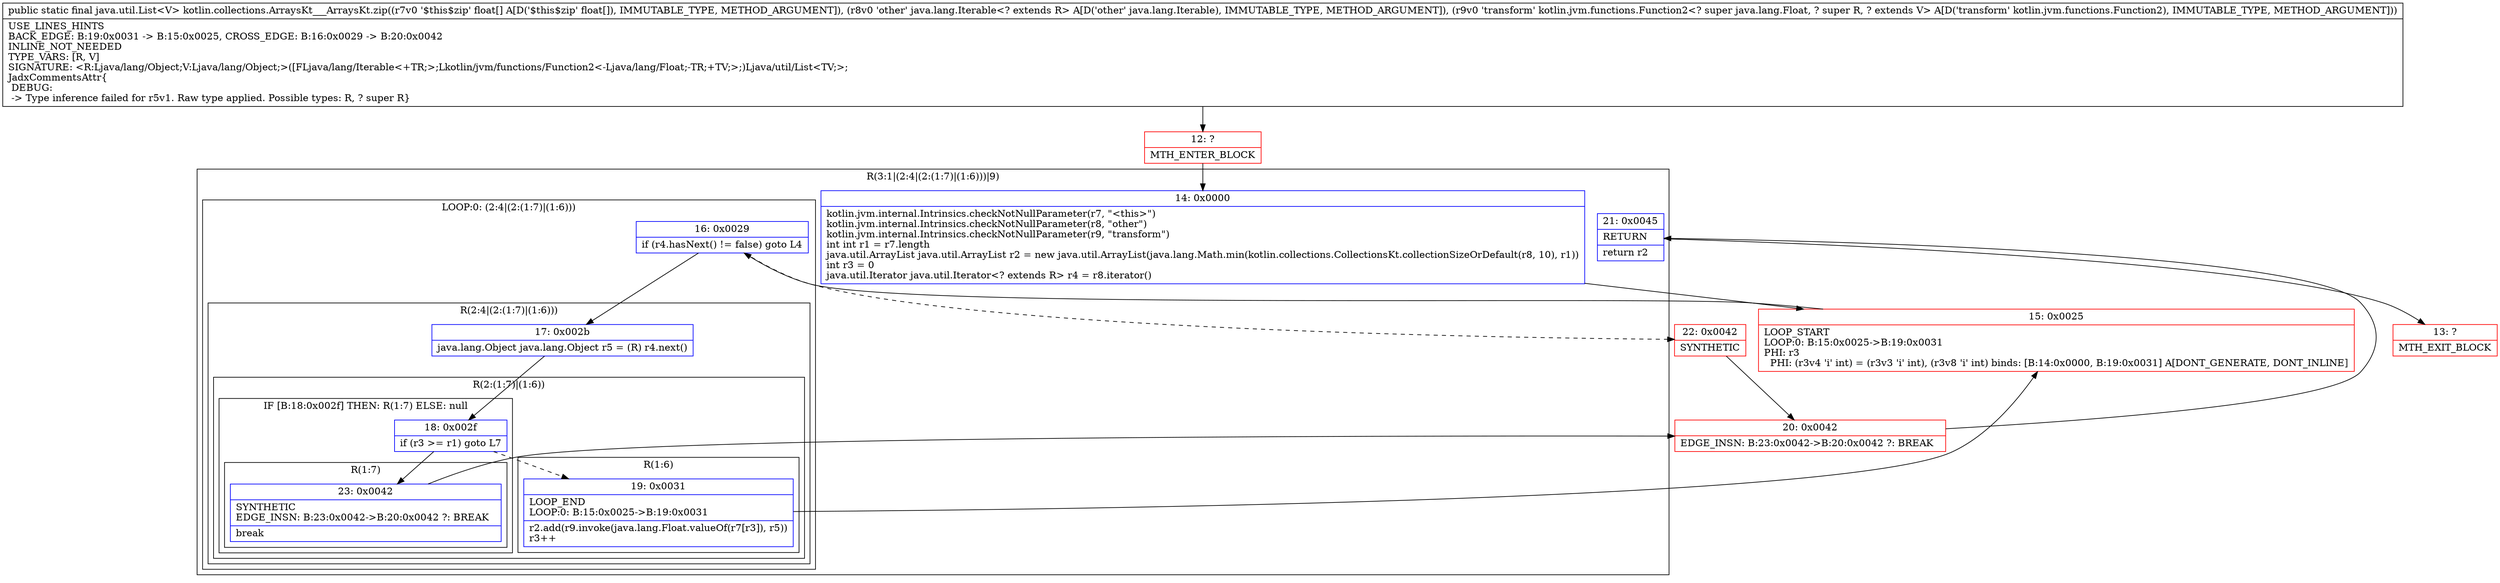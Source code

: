 digraph "CFG forkotlin.collections.ArraysKt___ArraysKt.zip([FLjava\/lang\/Iterable;Lkotlin\/jvm\/functions\/Function2;)Ljava\/util\/List;" {
subgraph cluster_Region_9495379 {
label = "R(3:1|(2:4|(2:(1:7)|(1:6)))|9)";
node [shape=record,color=blue];
Node_14 [shape=record,label="{14\:\ 0x0000|kotlin.jvm.internal.Intrinsics.checkNotNullParameter(r7, \"\<this\>\")\lkotlin.jvm.internal.Intrinsics.checkNotNullParameter(r8, \"other\")\lkotlin.jvm.internal.Intrinsics.checkNotNullParameter(r9, \"transform\")\lint int r1 = r7.length\ljava.util.ArrayList java.util.ArrayList r2 = new java.util.ArrayList(java.lang.Math.min(kotlin.collections.CollectionsKt.collectionSizeOrDefault(r8, 10), r1))\lint r3 = 0\ljava.util.Iterator java.util.Iterator\<? extends R\> r4 = r8.iterator()\l}"];
subgraph cluster_LoopRegion_1411244122 {
label = "LOOP:0: (2:4|(2:(1:7)|(1:6)))";
node [shape=record,color=blue];
Node_16 [shape=record,label="{16\:\ 0x0029|if (r4.hasNext() != false) goto L4\l}"];
subgraph cluster_Region_1401953265 {
label = "R(2:4|(2:(1:7)|(1:6)))";
node [shape=record,color=blue];
Node_17 [shape=record,label="{17\:\ 0x002b|java.lang.Object java.lang.Object r5 = (R) r4.next()\l}"];
subgraph cluster_Region_636956690 {
label = "R(2:(1:7)|(1:6))";
node [shape=record,color=blue];
subgraph cluster_IfRegion_210350635 {
label = "IF [B:18:0x002f] THEN: R(1:7) ELSE: null";
node [shape=record,color=blue];
Node_18 [shape=record,label="{18\:\ 0x002f|if (r3 \>= r1) goto L7\l}"];
subgraph cluster_Region_493257895 {
label = "R(1:7)";
node [shape=record,color=blue];
Node_23 [shape=record,label="{23\:\ 0x0042|SYNTHETIC\lEDGE_INSN: B:23:0x0042\-\>B:20:0x0042 ?: BREAK  \l|break\l}"];
}
}
subgraph cluster_Region_1252246920 {
label = "R(1:6)";
node [shape=record,color=blue];
Node_19 [shape=record,label="{19\:\ 0x0031|LOOP_END\lLOOP:0: B:15:0x0025\-\>B:19:0x0031\l|r2.add(r9.invoke(java.lang.Float.valueOf(r7[r3]), r5))\lr3++\l}"];
}
}
}
}
Node_21 [shape=record,label="{21\:\ 0x0045|RETURN\l|return r2\l}"];
}
Node_12 [shape=record,color=red,label="{12\:\ ?|MTH_ENTER_BLOCK\l}"];
Node_15 [shape=record,color=red,label="{15\:\ 0x0025|LOOP_START\lLOOP:0: B:15:0x0025\-\>B:19:0x0031\lPHI: r3 \l  PHI: (r3v4 'i' int) = (r3v3 'i' int), (r3v8 'i' int) binds: [B:14:0x0000, B:19:0x0031] A[DONT_GENERATE, DONT_INLINE]\l}"];
Node_20 [shape=record,color=red,label="{20\:\ 0x0042|EDGE_INSN: B:23:0x0042\-\>B:20:0x0042 ?: BREAK  \l}"];
Node_13 [shape=record,color=red,label="{13\:\ ?|MTH_EXIT_BLOCK\l}"];
Node_22 [shape=record,color=red,label="{22\:\ 0x0042|SYNTHETIC\l}"];
MethodNode[shape=record,label="{public static final java.util.List\<V\> kotlin.collections.ArraysKt___ArraysKt.zip((r7v0 '$this$zip' float[] A[D('$this$zip' float[]), IMMUTABLE_TYPE, METHOD_ARGUMENT]), (r8v0 'other' java.lang.Iterable\<? extends R\> A[D('other' java.lang.Iterable), IMMUTABLE_TYPE, METHOD_ARGUMENT]), (r9v0 'transform' kotlin.jvm.functions.Function2\<? super java.lang.Float, ? super R, ? extends V\> A[D('transform' kotlin.jvm.functions.Function2), IMMUTABLE_TYPE, METHOD_ARGUMENT]))  | USE_LINES_HINTS\lBACK_EDGE: B:19:0x0031 \-\> B:15:0x0025, CROSS_EDGE: B:16:0x0029 \-\> B:20:0x0042\lINLINE_NOT_NEEDED\lTYPE_VARS: [R, V]\lSIGNATURE: \<R:Ljava\/lang\/Object;V:Ljava\/lang\/Object;\>([FLjava\/lang\/Iterable\<+TR;\>;Lkotlin\/jvm\/functions\/Function2\<\-Ljava\/lang\/Float;\-TR;+TV;\>;)Ljava\/util\/List\<TV;\>;\lJadxCommentsAttr\{\l DEBUG: \l \-\> Type inference failed for r5v1. Raw type applied. Possible types: R, ? super R\}\l}"];
MethodNode -> Node_12;Node_14 -> Node_15;
Node_16 -> Node_17;
Node_16 -> Node_22[style=dashed];
Node_17 -> Node_18;
Node_18 -> Node_19[style=dashed];
Node_18 -> Node_23;
Node_23 -> Node_20;
Node_19 -> Node_15;
Node_21 -> Node_13;
Node_12 -> Node_14;
Node_15 -> Node_16;
Node_20 -> Node_21;
Node_22 -> Node_20;
}


